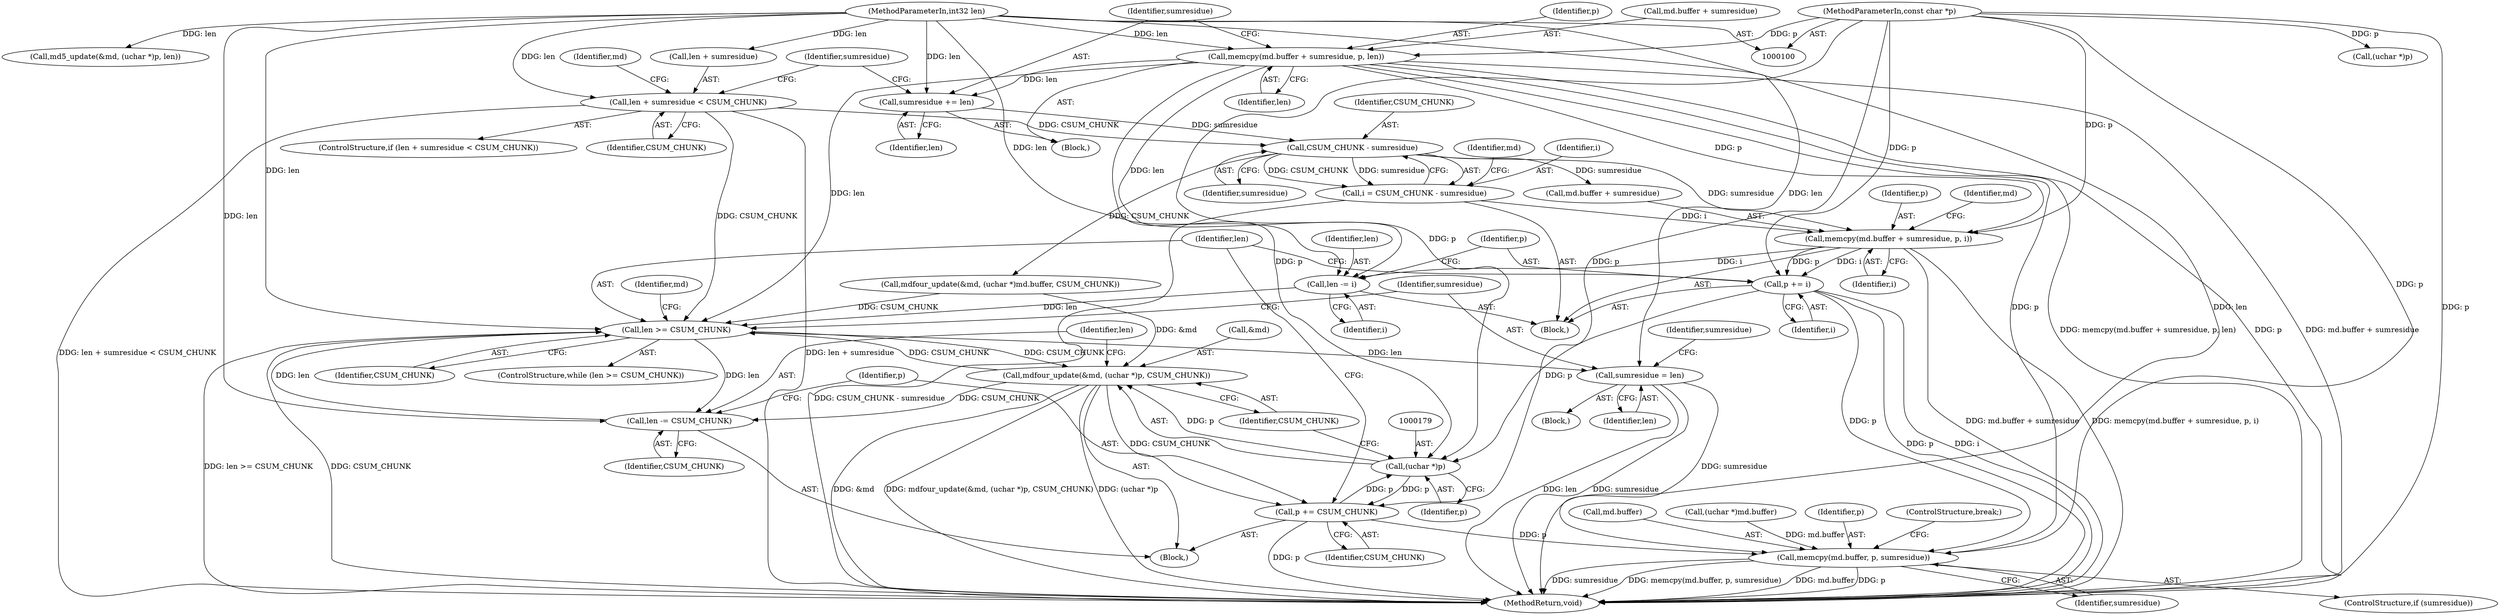 digraph "0_samba_c252546ceeb0925eb8a4061315e3ff0a8c55b48b@pointer" {
"1000147" [label="(Call,memcpy(md.buffer + sumresidue, p, i))"];
"1000144" [label="(Call,CSUM_CHUNK - sumresidue)"];
"1000121" [label="(Call,len + sumresidue < CSUM_CHUNK)"];
"1000102" [label="(MethodParameterIn,int32 len)"];
"1000135" [label="(Call,sumresidue += len)"];
"1000127" [label="(Call,memcpy(md.buffer + sumresidue, p, len))"];
"1000101" [label="(MethodParameterIn,const char *p)"];
"1000142" [label="(Call,i = CSUM_CHUNK - sumresidue)"];
"1000164" [label="(Call,len -= i)"];
"1000171" [label="(Call,len >= CSUM_CHUNK)"];
"1000175" [label="(Call,mdfour_update(&md, (uchar *)p, CSUM_CHUNK))"];
"1000182" [label="(Call,len -= CSUM_CHUNK)"];
"1000185" [label="(Call,p += CSUM_CHUNK)"];
"1000178" [label="(Call,(uchar *)p)"];
"1000193" [label="(Call,memcpy(md.buffer, p, sumresidue))"];
"1000188" [label="(Call,sumresidue = len)"];
"1000167" [label="(Call,p += i)"];
"1000154" [label="(Identifier,i)"];
"1000128" [label="(Call,md.buffer + sumresidue)"];
"1000135" [label="(Call,sumresidue += len)"];
"1000142" [label="(Call,i = CSUM_CHUNK - sumresidue)"];
"1000168" [label="(Identifier,p)"];
"1000189" [label="(Identifier,sumresidue)"];
"1000148" [label="(Call,md.buffer + sumresidue)"];
"1000101" [label="(MethodParameterIn,const char *p)"];
"1000190" [label="(Identifier,len)"];
"1000185" [label="(Call,p += CSUM_CHUNK)"];
"1000193" [label="(Call,memcpy(md.buffer, p, sumresidue))"];
"1000175" [label="(Call,mdfour_update(&md, (uchar *)p, CSUM_CHUNK))"];
"1000182" [label="(Call,len -= CSUM_CHUNK)"];
"1000176" [label="(Call,&md)"];
"1000155" [label="(Call,mdfour_update(&md, (uchar *)md.buffer, CSUM_CHUNK))"];
"1000122" [label="(Call,len + sumresidue)"];
"1000169" [label="(Identifier,i)"];
"1000139" [label="(Identifier,sumresidue)"];
"1000120" [label="(ControlStructure,if (len + sumresidue < CSUM_CHUNK))"];
"1000174" [label="(Block,)"];
"1000171" [label="(Call,len >= CSUM_CHUNK)"];
"1000108" [label="(Call,md5_update(&md, (uchar *)p, len))"];
"1000166" [label="(Identifier,i)"];
"1000170" [label="(ControlStructure,while (len >= CSUM_CHUNK))"];
"1000192" [label="(Identifier,sumresidue)"];
"1000140" [label="(Block,)"];
"1000202" [label="(MethodReturn,void)"];
"1000145" [label="(Identifier,CSUM_CHUNK)"];
"1000187" [label="(Identifier,CSUM_CHUNK)"];
"1000178" [label="(Call,(uchar *)p)"];
"1000181" [label="(Identifier,CSUM_CHUNK)"];
"1000180" [label="(Identifier,p)"];
"1000125" [label="(Identifier,CSUM_CHUNK)"];
"1000186" [label="(Identifier,p)"];
"1000177" [label="(Identifier,md)"];
"1000153" [label="(Identifier,p)"];
"1000144" [label="(Call,CSUM_CHUNK - sumresidue)"];
"1000143" [label="(Identifier,i)"];
"1000150" [label="(Identifier,md)"];
"1000164" [label="(Call,len -= i)"];
"1000137" [label="(Identifier,len)"];
"1000173" [label="(Identifier,CSUM_CHUNK)"];
"1000127" [label="(Call,memcpy(md.buffer + sumresidue, p, len))"];
"1000165" [label="(Identifier,len)"];
"1000199" [label="(ControlStructure,break;)"];
"1000146" [label="(Identifier,sumresidue)"];
"1000198" [label="(Identifier,sumresidue)"];
"1000121" [label="(Call,len + sumresidue < CSUM_CHUNK)"];
"1000106" [label="(Block,)"];
"1000194" [label="(Call,md.buffer)"];
"1000158" [label="(Call,(uchar *)md.buffer)"];
"1000133" [label="(Identifier,p)"];
"1000184" [label="(Identifier,CSUM_CHUNK)"];
"1000191" [label="(ControlStructure,if (sumresidue))"];
"1000130" [label="(Identifier,md)"];
"1000147" [label="(Call,memcpy(md.buffer + sumresidue, p, i))"];
"1000126" [label="(Block,)"];
"1000167" [label="(Call,p += i)"];
"1000157" [label="(Identifier,md)"];
"1000102" [label="(MethodParameterIn,int32 len)"];
"1000136" [label="(Identifier,sumresidue)"];
"1000134" [label="(Identifier,len)"];
"1000183" [label="(Identifier,len)"];
"1000111" [label="(Call,(uchar *)p)"];
"1000188" [label="(Call,sumresidue = len)"];
"1000197" [label="(Identifier,p)"];
"1000172" [label="(Identifier,len)"];
"1000147" -> "1000140"  [label="AST: "];
"1000147" -> "1000154"  [label="CFG: "];
"1000148" -> "1000147"  [label="AST: "];
"1000153" -> "1000147"  [label="AST: "];
"1000154" -> "1000147"  [label="AST: "];
"1000157" -> "1000147"  [label="CFG: "];
"1000147" -> "1000202"  [label="DDG: md.buffer + sumresidue"];
"1000147" -> "1000202"  [label="DDG: memcpy(md.buffer + sumresidue, p, i)"];
"1000144" -> "1000147"  [label="DDG: sumresidue"];
"1000127" -> "1000147"  [label="DDG: p"];
"1000101" -> "1000147"  [label="DDG: p"];
"1000142" -> "1000147"  [label="DDG: i"];
"1000147" -> "1000164"  [label="DDG: i"];
"1000147" -> "1000167"  [label="DDG: i"];
"1000147" -> "1000167"  [label="DDG: p"];
"1000144" -> "1000142"  [label="AST: "];
"1000144" -> "1000146"  [label="CFG: "];
"1000145" -> "1000144"  [label="AST: "];
"1000146" -> "1000144"  [label="AST: "];
"1000142" -> "1000144"  [label="CFG: "];
"1000144" -> "1000142"  [label="DDG: CSUM_CHUNK"];
"1000144" -> "1000142"  [label="DDG: sumresidue"];
"1000121" -> "1000144"  [label="DDG: CSUM_CHUNK"];
"1000135" -> "1000144"  [label="DDG: sumresidue"];
"1000144" -> "1000148"  [label="DDG: sumresidue"];
"1000144" -> "1000155"  [label="DDG: CSUM_CHUNK"];
"1000121" -> "1000120"  [label="AST: "];
"1000121" -> "1000125"  [label="CFG: "];
"1000122" -> "1000121"  [label="AST: "];
"1000125" -> "1000121"  [label="AST: "];
"1000130" -> "1000121"  [label="CFG: "];
"1000139" -> "1000121"  [label="CFG: "];
"1000121" -> "1000202"  [label="DDG: len + sumresidue < CSUM_CHUNK"];
"1000121" -> "1000202"  [label="DDG: len + sumresidue"];
"1000102" -> "1000121"  [label="DDG: len"];
"1000121" -> "1000171"  [label="DDG: CSUM_CHUNK"];
"1000102" -> "1000100"  [label="AST: "];
"1000102" -> "1000202"  [label="DDG: len"];
"1000102" -> "1000108"  [label="DDG: len"];
"1000102" -> "1000122"  [label="DDG: len"];
"1000102" -> "1000127"  [label="DDG: len"];
"1000102" -> "1000135"  [label="DDG: len"];
"1000102" -> "1000164"  [label="DDG: len"];
"1000102" -> "1000171"  [label="DDG: len"];
"1000102" -> "1000182"  [label="DDG: len"];
"1000102" -> "1000188"  [label="DDG: len"];
"1000135" -> "1000126"  [label="AST: "];
"1000135" -> "1000137"  [label="CFG: "];
"1000136" -> "1000135"  [label="AST: "];
"1000137" -> "1000135"  [label="AST: "];
"1000139" -> "1000135"  [label="CFG: "];
"1000127" -> "1000135"  [label="DDG: len"];
"1000127" -> "1000126"  [label="AST: "];
"1000127" -> "1000134"  [label="CFG: "];
"1000128" -> "1000127"  [label="AST: "];
"1000133" -> "1000127"  [label="AST: "];
"1000134" -> "1000127"  [label="AST: "];
"1000136" -> "1000127"  [label="CFG: "];
"1000127" -> "1000202"  [label="DDG: memcpy(md.buffer + sumresidue, p, len)"];
"1000127" -> "1000202"  [label="DDG: p"];
"1000127" -> "1000202"  [label="DDG: md.buffer + sumresidue"];
"1000101" -> "1000127"  [label="DDG: p"];
"1000127" -> "1000164"  [label="DDG: len"];
"1000127" -> "1000171"  [label="DDG: len"];
"1000127" -> "1000178"  [label="DDG: p"];
"1000127" -> "1000193"  [label="DDG: p"];
"1000101" -> "1000100"  [label="AST: "];
"1000101" -> "1000202"  [label="DDG: p"];
"1000101" -> "1000111"  [label="DDG: p"];
"1000101" -> "1000167"  [label="DDG: p"];
"1000101" -> "1000178"  [label="DDG: p"];
"1000101" -> "1000185"  [label="DDG: p"];
"1000101" -> "1000193"  [label="DDG: p"];
"1000142" -> "1000140"  [label="AST: "];
"1000143" -> "1000142"  [label="AST: "];
"1000150" -> "1000142"  [label="CFG: "];
"1000142" -> "1000202"  [label="DDG: CSUM_CHUNK - sumresidue"];
"1000164" -> "1000140"  [label="AST: "];
"1000164" -> "1000166"  [label="CFG: "];
"1000165" -> "1000164"  [label="AST: "];
"1000166" -> "1000164"  [label="AST: "];
"1000168" -> "1000164"  [label="CFG: "];
"1000164" -> "1000171"  [label="DDG: len"];
"1000171" -> "1000170"  [label="AST: "];
"1000171" -> "1000173"  [label="CFG: "];
"1000172" -> "1000171"  [label="AST: "];
"1000173" -> "1000171"  [label="AST: "];
"1000177" -> "1000171"  [label="CFG: "];
"1000189" -> "1000171"  [label="CFG: "];
"1000171" -> "1000202"  [label="DDG: CSUM_CHUNK"];
"1000171" -> "1000202"  [label="DDG: len >= CSUM_CHUNK"];
"1000182" -> "1000171"  [label="DDG: len"];
"1000155" -> "1000171"  [label="DDG: CSUM_CHUNK"];
"1000175" -> "1000171"  [label="DDG: CSUM_CHUNK"];
"1000171" -> "1000175"  [label="DDG: CSUM_CHUNK"];
"1000171" -> "1000182"  [label="DDG: len"];
"1000171" -> "1000188"  [label="DDG: len"];
"1000175" -> "1000174"  [label="AST: "];
"1000175" -> "1000181"  [label="CFG: "];
"1000176" -> "1000175"  [label="AST: "];
"1000178" -> "1000175"  [label="AST: "];
"1000181" -> "1000175"  [label="AST: "];
"1000183" -> "1000175"  [label="CFG: "];
"1000175" -> "1000202"  [label="DDG: (uchar *)p"];
"1000175" -> "1000202"  [label="DDG: &md"];
"1000175" -> "1000202"  [label="DDG: mdfour_update(&md, (uchar *)p, CSUM_CHUNK)"];
"1000155" -> "1000175"  [label="DDG: &md"];
"1000178" -> "1000175"  [label="DDG: p"];
"1000175" -> "1000182"  [label="DDG: CSUM_CHUNK"];
"1000175" -> "1000185"  [label="DDG: CSUM_CHUNK"];
"1000182" -> "1000174"  [label="AST: "];
"1000182" -> "1000184"  [label="CFG: "];
"1000183" -> "1000182"  [label="AST: "];
"1000184" -> "1000182"  [label="AST: "];
"1000186" -> "1000182"  [label="CFG: "];
"1000185" -> "1000174"  [label="AST: "];
"1000185" -> "1000187"  [label="CFG: "];
"1000186" -> "1000185"  [label="AST: "];
"1000187" -> "1000185"  [label="AST: "];
"1000172" -> "1000185"  [label="CFG: "];
"1000185" -> "1000202"  [label="DDG: p"];
"1000185" -> "1000178"  [label="DDG: p"];
"1000178" -> "1000185"  [label="DDG: p"];
"1000185" -> "1000193"  [label="DDG: p"];
"1000178" -> "1000180"  [label="CFG: "];
"1000179" -> "1000178"  [label="AST: "];
"1000180" -> "1000178"  [label="AST: "];
"1000181" -> "1000178"  [label="CFG: "];
"1000167" -> "1000178"  [label="DDG: p"];
"1000193" -> "1000191"  [label="AST: "];
"1000193" -> "1000198"  [label="CFG: "];
"1000194" -> "1000193"  [label="AST: "];
"1000197" -> "1000193"  [label="AST: "];
"1000198" -> "1000193"  [label="AST: "];
"1000199" -> "1000193"  [label="CFG: "];
"1000193" -> "1000202"  [label="DDG: md.buffer"];
"1000193" -> "1000202"  [label="DDG: p"];
"1000193" -> "1000202"  [label="DDG: sumresidue"];
"1000193" -> "1000202"  [label="DDG: memcpy(md.buffer, p, sumresidue)"];
"1000158" -> "1000193"  [label="DDG: md.buffer"];
"1000167" -> "1000193"  [label="DDG: p"];
"1000188" -> "1000193"  [label="DDG: sumresidue"];
"1000188" -> "1000106"  [label="AST: "];
"1000188" -> "1000190"  [label="CFG: "];
"1000189" -> "1000188"  [label="AST: "];
"1000190" -> "1000188"  [label="AST: "];
"1000192" -> "1000188"  [label="CFG: "];
"1000188" -> "1000202"  [label="DDG: len"];
"1000188" -> "1000202"  [label="DDG: sumresidue"];
"1000167" -> "1000140"  [label="AST: "];
"1000167" -> "1000169"  [label="CFG: "];
"1000168" -> "1000167"  [label="AST: "];
"1000169" -> "1000167"  [label="AST: "];
"1000172" -> "1000167"  [label="CFG: "];
"1000167" -> "1000202"  [label="DDG: p"];
"1000167" -> "1000202"  [label="DDG: i"];
}
